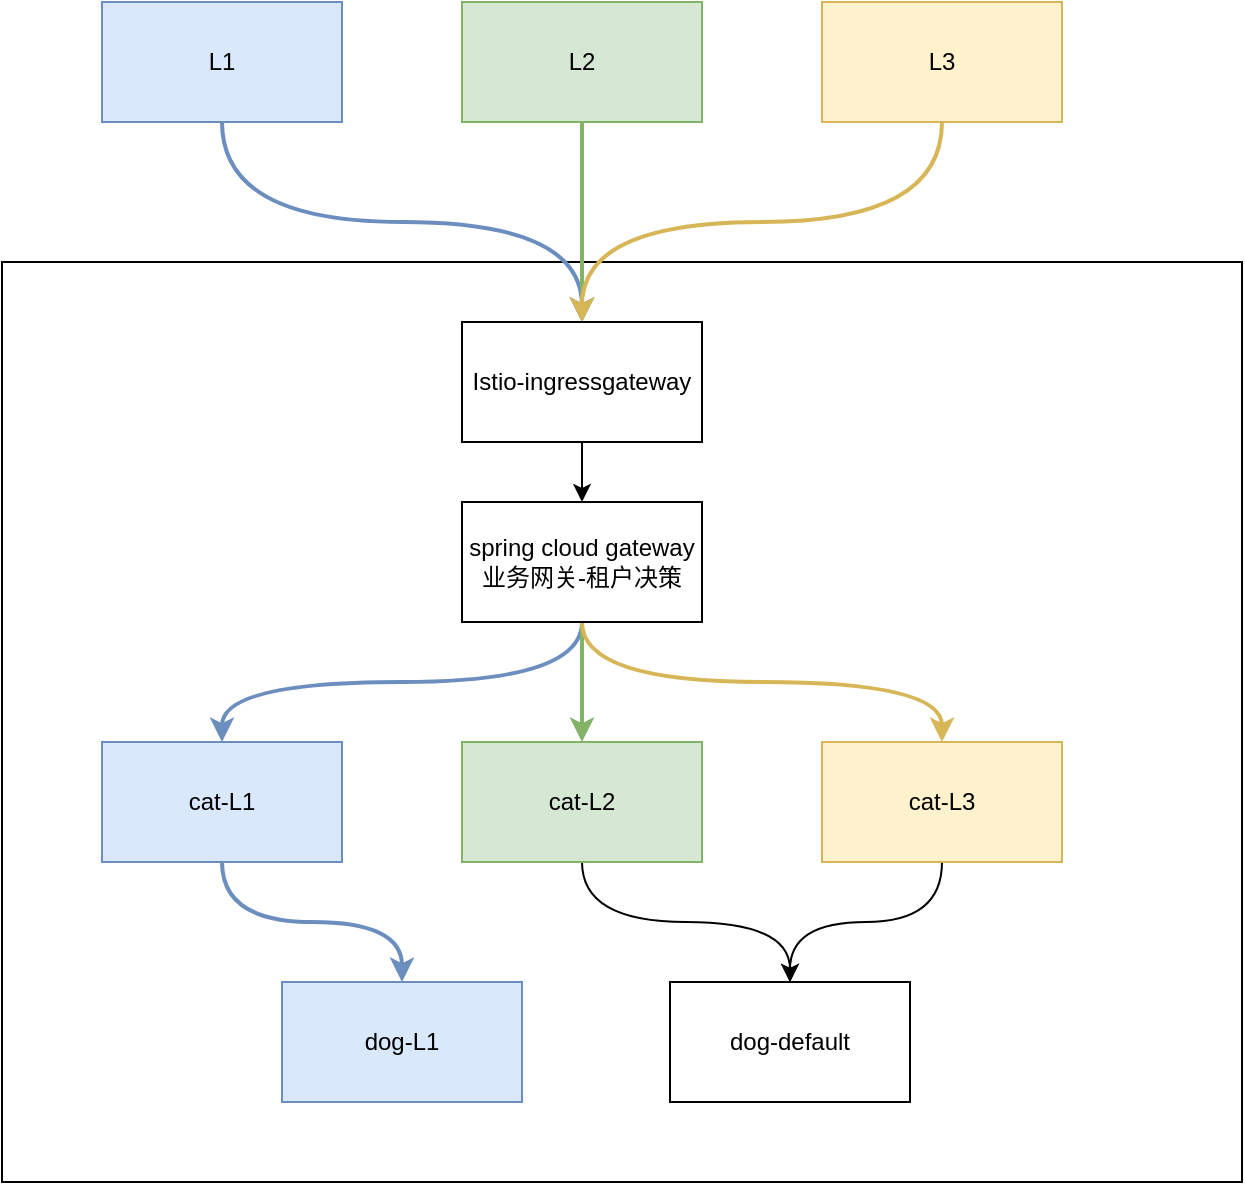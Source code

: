 <mxfile version="17.5.0" type="github">
  <diagram id="xNRLgVGnw3uNa32xC4Ke" name="第 1 页">
    <mxGraphModel dx="1141" dy="635" grid="1" gridSize="10" guides="1" tooltips="1" connect="1" arrows="1" fold="1" page="1" pageScale="1" pageWidth="827" pageHeight="1169" math="0" shadow="0">
      <root>
        <mxCell id="0" />
        <mxCell id="1" parent="0" />
        <mxCell id="x2KF9iYfZeD1TcPA4PnB-4" value="" style="rounded=0;whiteSpace=wrap;html=1;" vertex="1" parent="1">
          <mxGeometry x="80" y="240" width="620" height="460" as="geometry" />
        </mxCell>
        <mxCell id="x2KF9iYfZeD1TcPA4PnB-11" style="edgeStyle=orthogonalEdgeStyle;rounded=0;orthogonalLoop=1;jettySize=auto;html=1;entryX=0.5;entryY=0;entryDx=0;entryDy=0;curved=1;exitX=0.5;exitY=1;exitDx=0;exitDy=0;fillColor=#dae8fc;strokeColor=#6c8ebf;strokeWidth=2;" edge="1" parent="1" source="x2KF9iYfZeD1TcPA4PnB-1" target="x2KF9iYfZeD1TcPA4PnB-5">
          <mxGeometry relative="1" as="geometry" />
        </mxCell>
        <mxCell id="x2KF9iYfZeD1TcPA4PnB-1" value="L1" style="rounded=0;whiteSpace=wrap;html=1;fillColor=#dae8fc;strokeColor=#6c8ebf;" vertex="1" parent="1">
          <mxGeometry x="130" y="110" width="120" height="60" as="geometry" />
        </mxCell>
        <mxCell id="x2KF9iYfZeD1TcPA4PnB-12" style="edgeStyle=orthogonalEdgeStyle;curved=1;rounded=0;orthogonalLoop=1;jettySize=auto;html=1;entryX=0.5;entryY=0;entryDx=0;entryDy=0;fillColor=#d5e8d4;strokeColor=#82b366;strokeWidth=2;" edge="1" parent="1" source="x2KF9iYfZeD1TcPA4PnB-2" target="x2KF9iYfZeD1TcPA4PnB-5">
          <mxGeometry relative="1" as="geometry" />
        </mxCell>
        <mxCell id="x2KF9iYfZeD1TcPA4PnB-2" value="L2" style="rounded=0;whiteSpace=wrap;html=1;fillColor=#d5e8d4;strokeColor=#82b366;" vertex="1" parent="1">
          <mxGeometry x="310" y="110" width="120" height="60" as="geometry" />
        </mxCell>
        <mxCell id="x2KF9iYfZeD1TcPA4PnB-13" style="edgeStyle=orthogonalEdgeStyle;curved=1;rounded=0;orthogonalLoop=1;jettySize=auto;html=1;entryX=0.5;entryY=0;entryDx=0;entryDy=0;exitX=0.5;exitY=1;exitDx=0;exitDy=0;fillColor=#fff2cc;strokeColor=#d6b656;strokeWidth=2;" edge="1" parent="1" source="x2KF9iYfZeD1TcPA4PnB-3" target="x2KF9iYfZeD1TcPA4PnB-5">
          <mxGeometry relative="1" as="geometry" />
        </mxCell>
        <mxCell id="x2KF9iYfZeD1TcPA4PnB-3" value="L3" style="rounded=0;whiteSpace=wrap;html=1;fillColor=#fff2cc;strokeColor=#d6b656;" vertex="1" parent="1">
          <mxGeometry x="490" y="110" width="120" height="60" as="geometry" />
        </mxCell>
        <mxCell id="x2KF9iYfZeD1TcPA4PnB-14" style="edgeStyle=orthogonalEdgeStyle;curved=1;rounded=0;orthogonalLoop=1;jettySize=auto;html=1;entryX=0.5;entryY=0;entryDx=0;entryDy=0;exitX=0.5;exitY=1;exitDx=0;exitDy=0;fillColor=#dae8fc;strokeColor=#6c8ebf;strokeWidth=2;" edge="1" parent="1" source="x2KF9iYfZeD1TcPA4PnB-20" target="x2KF9iYfZeD1TcPA4PnB-6">
          <mxGeometry relative="1" as="geometry" />
        </mxCell>
        <mxCell id="x2KF9iYfZeD1TcPA4PnB-15" style="edgeStyle=orthogonalEdgeStyle;curved=1;rounded=0;orthogonalLoop=1;jettySize=auto;html=1;entryX=0.5;entryY=0;entryDx=0;entryDy=0;exitX=0.5;exitY=1;exitDx=0;exitDy=0;fillColor=#d5e8d4;strokeColor=#82b366;strokeWidth=2;" edge="1" parent="1" source="x2KF9iYfZeD1TcPA4PnB-20" target="x2KF9iYfZeD1TcPA4PnB-7">
          <mxGeometry relative="1" as="geometry" />
        </mxCell>
        <mxCell id="x2KF9iYfZeD1TcPA4PnB-16" style="edgeStyle=orthogonalEdgeStyle;curved=1;rounded=0;orthogonalLoop=1;jettySize=auto;html=1;entryX=0.5;entryY=0;entryDx=0;entryDy=0;exitX=0.5;exitY=1;exitDx=0;exitDy=0;fillColor=#fff2cc;strokeColor=#d6b656;strokeWidth=2;" edge="1" parent="1" source="x2KF9iYfZeD1TcPA4PnB-20" target="x2KF9iYfZeD1TcPA4PnB-8">
          <mxGeometry relative="1" as="geometry" />
        </mxCell>
        <mxCell id="x2KF9iYfZeD1TcPA4PnB-21" style="edgeStyle=orthogonalEdgeStyle;curved=1;rounded=0;orthogonalLoop=1;jettySize=auto;html=1;entryX=0.5;entryY=0;entryDx=0;entryDy=0;" edge="1" parent="1" source="x2KF9iYfZeD1TcPA4PnB-5" target="x2KF9iYfZeD1TcPA4PnB-20">
          <mxGeometry relative="1" as="geometry" />
        </mxCell>
        <mxCell id="x2KF9iYfZeD1TcPA4PnB-5" value="Istio-ingressgateway" style="rounded=0;whiteSpace=wrap;html=1;" vertex="1" parent="1">
          <mxGeometry x="310" y="270" width="120" height="60" as="geometry" />
        </mxCell>
        <mxCell id="x2KF9iYfZeD1TcPA4PnB-17" style="edgeStyle=orthogonalEdgeStyle;curved=1;rounded=0;orthogonalLoop=1;jettySize=auto;html=1;entryX=0.5;entryY=0;entryDx=0;entryDy=0;fillColor=#dae8fc;strokeColor=#6c8ebf;strokeWidth=2;" edge="1" parent="1" source="x2KF9iYfZeD1TcPA4PnB-6" target="x2KF9iYfZeD1TcPA4PnB-9">
          <mxGeometry relative="1" as="geometry" />
        </mxCell>
        <mxCell id="x2KF9iYfZeD1TcPA4PnB-6" value="cat-L1" style="rounded=0;whiteSpace=wrap;html=1;fillColor=#dae8fc;strokeColor=#6c8ebf;" vertex="1" parent="1">
          <mxGeometry x="130" y="480" width="120" height="60" as="geometry" />
        </mxCell>
        <mxCell id="x2KF9iYfZeD1TcPA4PnB-18" style="edgeStyle=orthogonalEdgeStyle;curved=1;rounded=0;orthogonalLoop=1;jettySize=auto;html=1;entryX=0.5;entryY=0;entryDx=0;entryDy=0;" edge="1" parent="1" source="x2KF9iYfZeD1TcPA4PnB-7" target="x2KF9iYfZeD1TcPA4PnB-10">
          <mxGeometry relative="1" as="geometry" />
        </mxCell>
        <mxCell id="x2KF9iYfZeD1TcPA4PnB-7" value="cat-L2" style="rounded=0;whiteSpace=wrap;html=1;fillColor=#d5e8d4;strokeColor=#82b366;" vertex="1" parent="1">
          <mxGeometry x="310" y="480" width="120" height="60" as="geometry" />
        </mxCell>
        <mxCell id="x2KF9iYfZeD1TcPA4PnB-19" style="edgeStyle=orthogonalEdgeStyle;curved=1;rounded=0;orthogonalLoop=1;jettySize=auto;html=1;entryX=0.5;entryY=0;entryDx=0;entryDy=0;" edge="1" parent="1" source="x2KF9iYfZeD1TcPA4PnB-8" target="x2KF9iYfZeD1TcPA4PnB-10">
          <mxGeometry relative="1" as="geometry" />
        </mxCell>
        <mxCell id="x2KF9iYfZeD1TcPA4PnB-8" value="cat-L3" style="rounded=0;whiteSpace=wrap;html=1;fillColor=#fff2cc;strokeColor=#d6b656;" vertex="1" parent="1">
          <mxGeometry x="490" y="480" width="120" height="60" as="geometry" />
        </mxCell>
        <mxCell id="x2KF9iYfZeD1TcPA4PnB-9" value="dog-L1" style="rounded=0;whiteSpace=wrap;html=1;fillColor=#dae8fc;strokeColor=#6c8ebf;" vertex="1" parent="1">
          <mxGeometry x="220" y="600" width="120" height="60" as="geometry" />
        </mxCell>
        <mxCell id="x2KF9iYfZeD1TcPA4PnB-10" value="dog-default" style="rounded=0;whiteSpace=wrap;html=1;" vertex="1" parent="1">
          <mxGeometry x="414" y="600" width="120" height="60" as="geometry" />
        </mxCell>
        <mxCell id="x2KF9iYfZeD1TcPA4PnB-20" value="spring cloud gateway&lt;br&gt;业务网关-租户决策" style="rounded=0;whiteSpace=wrap;html=1;" vertex="1" parent="1">
          <mxGeometry x="310" y="360" width="120" height="60" as="geometry" />
        </mxCell>
      </root>
    </mxGraphModel>
  </diagram>
</mxfile>
